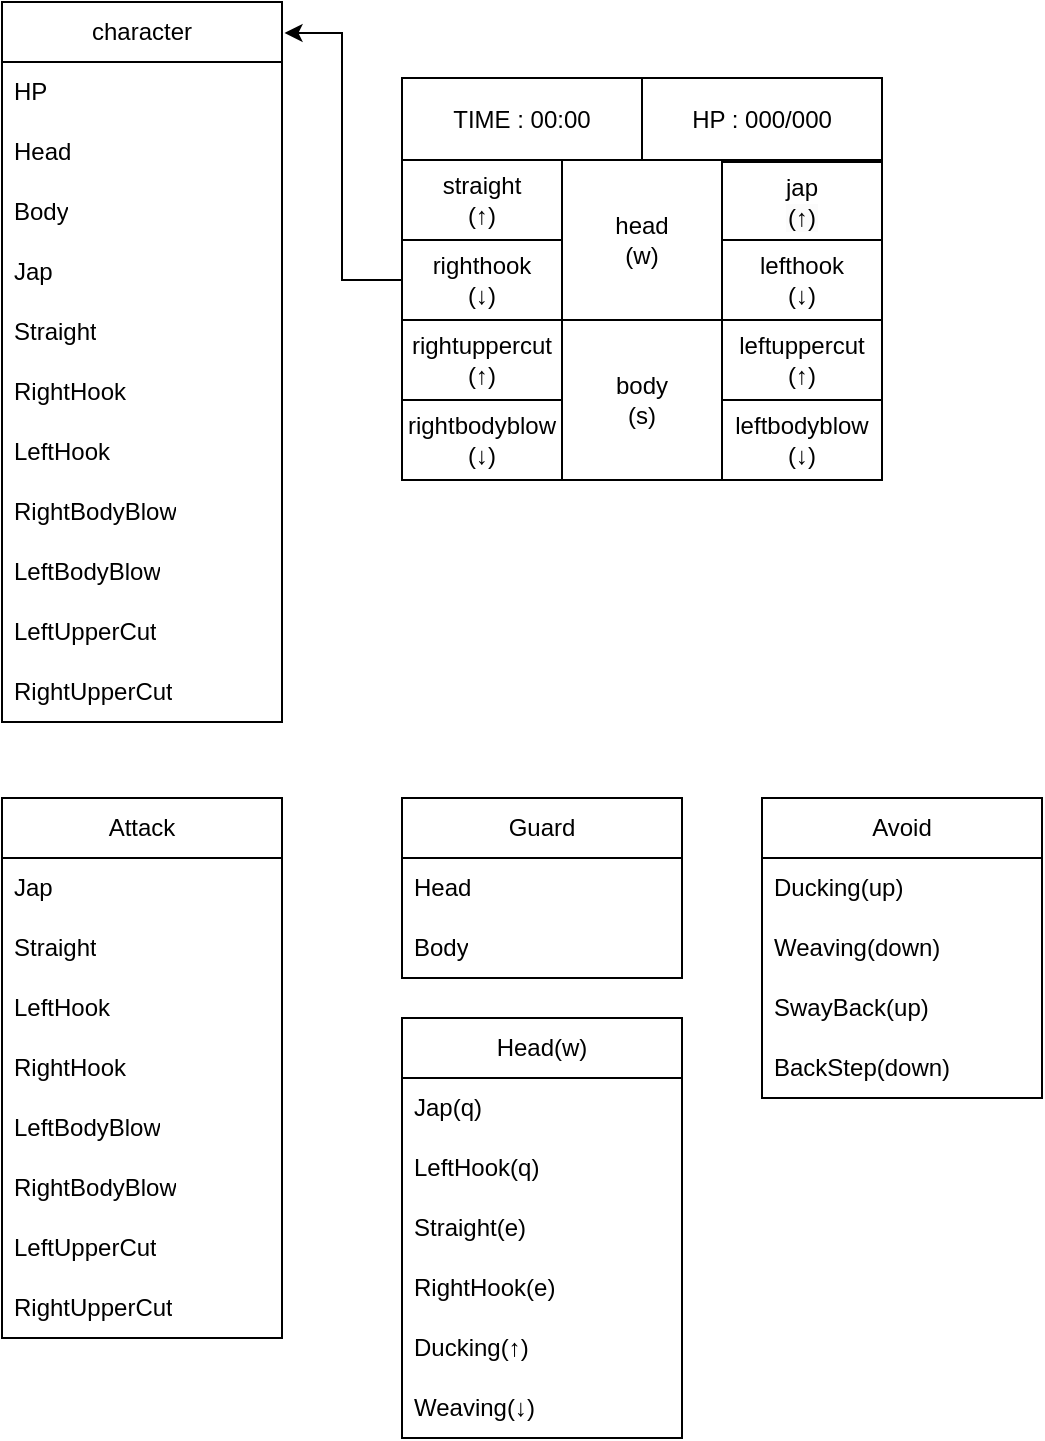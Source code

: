 <mxfile version="24.7.7">
  <diagram name="페이지-1" id="wXJqiaSqQaEmSXFIjcEn">
    <mxGraphModel dx="1050" dy="557" grid="1" gridSize="10" guides="1" tooltips="1" connect="1" arrows="1" fold="1" page="1" pageScale="1" pageWidth="827" pageHeight="1169" math="0" shadow="0">
      <root>
        <mxCell id="0" />
        <mxCell id="1" parent="0" />
        <mxCell id="8F4HeT9pAJKp8JILoCQx-1" value="head&lt;div&gt;(w)&lt;/div&gt;" style="whiteSpace=wrap;html=1;aspect=fixed;" parent="1" vertex="1">
          <mxGeometry x="320" y="161" width="80" height="80" as="geometry" />
        </mxCell>
        <mxCell id="8F4HeT9pAJKp8JILoCQx-10" value="Attack" style="swimlane;fontStyle=0;childLayout=stackLayout;horizontal=1;startSize=30;horizontalStack=0;resizeParent=1;resizeParentMax=0;resizeLast=0;collapsible=1;marginBottom=0;whiteSpace=wrap;html=1;" parent="1" vertex="1">
          <mxGeometry x="40" y="480" width="140" height="270" as="geometry" />
        </mxCell>
        <mxCell id="8F4HeT9pAJKp8JILoCQx-12" value="Jap" style="text;strokeColor=none;fillColor=none;align=left;verticalAlign=middle;spacingLeft=4;spacingRight=4;overflow=hidden;points=[[0,0.5],[1,0.5]];portConstraint=eastwest;rotatable=0;whiteSpace=wrap;html=1;" parent="8F4HeT9pAJKp8JILoCQx-10" vertex="1">
          <mxGeometry y="30" width="140" height="30" as="geometry" />
        </mxCell>
        <mxCell id="8F4HeT9pAJKp8JILoCQx-13" value="Straight" style="text;strokeColor=none;fillColor=none;align=left;verticalAlign=middle;spacingLeft=4;spacingRight=4;overflow=hidden;points=[[0,0.5],[1,0.5]];portConstraint=eastwest;rotatable=0;whiteSpace=wrap;html=1;" parent="8F4HeT9pAJKp8JILoCQx-10" vertex="1">
          <mxGeometry y="60" width="140" height="30" as="geometry" />
        </mxCell>
        <mxCell id="8F4HeT9pAJKp8JILoCQx-14" value="LeftHook" style="text;strokeColor=none;fillColor=none;align=left;verticalAlign=middle;spacingLeft=4;spacingRight=4;overflow=hidden;points=[[0,0.5],[1,0.5]];portConstraint=eastwest;rotatable=0;whiteSpace=wrap;html=1;" parent="8F4HeT9pAJKp8JILoCQx-10" vertex="1">
          <mxGeometry y="90" width="140" height="30" as="geometry" />
        </mxCell>
        <mxCell id="8F4HeT9pAJKp8JILoCQx-15" value="RightHook" style="text;strokeColor=none;fillColor=none;align=left;verticalAlign=middle;spacingLeft=4;spacingRight=4;overflow=hidden;points=[[0,0.5],[1,0.5]];portConstraint=eastwest;rotatable=0;whiteSpace=wrap;html=1;" parent="8F4HeT9pAJKp8JILoCQx-10" vertex="1">
          <mxGeometry y="120" width="140" height="30" as="geometry" />
        </mxCell>
        <mxCell id="8F4HeT9pAJKp8JILoCQx-16" value="LeftBodyBlow" style="text;strokeColor=none;fillColor=none;align=left;verticalAlign=middle;spacingLeft=4;spacingRight=4;overflow=hidden;points=[[0,0.5],[1,0.5]];portConstraint=eastwest;rotatable=0;whiteSpace=wrap;html=1;" parent="8F4HeT9pAJKp8JILoCQx-10" vertex="1">
          <mxGeometry y="150" width="140" height="30" as="geometry" />
        </mxCell>
        <mxCell id="8F4HeT9pAJKp8JILoCQx-17" value="RightBodyBlow" style="text;strokeColor=none;fillColor=none;align=left;verticalAlign=middle;spacingLeft=4;spacingRight=4;overflow=hidden;points=[[0,0.5],[1,0.5]];portConstraint=eastwest;rotatable=0;whiteSpace=wrap;html=1;" parent="8F4HeT9pAJKp8JILoCQx-10" vertex="1">
          <mxGeometry y="180" width="140" height="30" as="geometry" />
        </mxCell>
        <mxCell id="8F4HeT9pAJKp8JILoCQx-26" value="LeftUpperCut" style="text;strokeColor=none;fillColor=none;align=left;verticalAlign=middle;spacingLeft=4;spacingRight=4;overflow=hidden;points=[[0,0.5],[1,0.5]];portConstraint=eastwest;rotatable=0;whiteSpace=wrap;html=1;" parent="8F4HeT9pAJKp8JILoCQx-10" vertex="1">
          <mxGeometry y="210" width="140" height="30" as="geometry" />
        </mxCell>
        <mxCell id="8F4HeT9pAJKp8JILoCQx-27" value="RightUpperCut" style="text;strokeColor=none;fillColor=none;align=left;verticalAlign=middle;spacingLeft=4;spacingRight=4;overflow=hidden;points=[[0,0.5],[1,0.5]];portConstraint=eastwest;rotatable=0;whiteSpace=wrap;html=1;" parent="8F4HeT9pAJKp8JILoCQx-10" vertex="1">
          <mxGeometry y="240" width="140" height="30" as="geometry" />
        </mxCell>
        <mxCell id="8F4HeT9pAJKp8JILoCQx-28" value="Guard" style="swimlane;fontStyle=0;childLayout=stackLayout;horizontal=1;startSize=30;horizontalStack=0;resizeParent=1;resizeParentMax=0;resizeLast=0;collapsible=1;marginBottom=0;whiteSpace=wrap;html=1;" parent="1" vertex="1">
          <mxGeometry x="240" y="480" width="140" height="90" as="geometry" />
        </mxCell>
        <mxCell id="8F4HeT9pAJKp8JILoCQx-33" value="Head" style="text;strokeColor=none;fillColor=none;align=left;verticalAlign=middle;spacingLeft=4;spacingRight=4;overflow=hidden;points=[[0,0.5],[1,0.5]];portConstraint=eastwest;rotatable=0;whiteSpace=wrap;html=1;" parent="8F4HeT9pAJKp8JILoCQx-28" vertex="1">
          <mxGeometry y="30" width="140" height="30" as="geometry" />
        </mxCell>
        <mxCell id="8F4HeT9pAJKp8JILoCQx-30" value="Body" style="text;strokeColor=none;fillColor=none;align=left;verticalAlign=middle;spacingLeft=4;spacingRight=4;overflow=hidden;points=[[0,0.5],[1,0.5]];portConstraint=eastwest;rotatable=0;whiteSpace=wrap;html=1;" parent="8F4HeT9pAJKp8JILoCQx-28" vertex="1">
          <mxGeometry y="60" width="140" height="30" as="geometry" />
        </mxCell>
        <mxCell id="8F4HeT9pAJKp8JILoCQx-32" value="Avoid" style="swimlane;fontStyle=0;childLayout=stackLayout;horizontal=1;startSize=30;horizontalStack=0;resizeParent=1;resizeParentMax=0;resizeLast=0;collapsible=1;marginBottom=0;whiteSpace=wrap;html=1;" parent="1" vertex="1">
          <mxGeometry x="420" y="480" width="140" height="150" as="geometry" />
        </mxCell>
        <mxCell id="8F4HeT9pAJKp8JILoCQx-29" value="Ducking(up)" style="text;strokeColor=none;fillColor=none;align=left;verticalAlign=middle;spacingLeft=4;spacingRight=4;overflow=hidden;points=[[0,0.5],[1,0.5]];portConstraint=eastwest;rotatable=0;whiteSpace=wrap;html=1;" parent="8F4HeT9pAJKp8JILoCQx-32" vertex="1">
          <mxGeometry y="30" width="140" height="30" as="geometry" />
        </mxCell>
        <mxCell id="8F4HeT9pAJKp8JILoCQx-34" value="Weaving(down)" style="text;strokeColor=none;fillColor=none;align=left;verticalAlign=middle;spacingLeft=4;spacingRight=4;overflow=hidden;points=[[0,0.5],[1,0.5]];portConstraint=eastwest;rotatable=0;whiteSpace=wrap;html=1;" parent="8F4HeT9pAJKp8JILoCQx-32" vertex="1">
          <mxGeometry y="60" width="140" height="30" as="geometry" />
        </mxCell>
        <mxCell id="MSdCyOWmZnF5FNdx1q3q-1" value="SwayBack(up)" style="text;strokeColor=none;fillColor=none;align=left;verticalAlign=middle;spacingLeft=4;spacingRight=4;overflow=hidden;points=[[0,0.5],[1,0.5]];portConstraint=eastwest;rotatable=0;whiteSpace=wrap;html=1;" vertex="1" parent="8F4HeT9pAJKp8JILoCQx-32">
          <mxGeometry y="90" width="140" height="30" as="geometry" />
        </mxCell>
        <mxCell id="8F4HeT9pAJKp8JILoCQx-35" value="BackStep(down)" style="text;strokeColor=none;fillColor=none;align=left;verticalAlign=middle;spacingLeft=4;spacingRight=4;overflow=hidden;points=[[0,0.5],[1,0.5]];portConstraint=eastwest;rotatable=0;whiteSpace=wrap;html=1;" parent="8F4HeT9pAJKp8JILoCQx-32" vertex="1">
          <mxGeometry y="120" width="140" height="30" as="geometry" />
        </mxCell>
        <mxCell id="8F4HeT9pAJKp8JILoCQx-38" value="Head(w)" style="swimlane;fontStyle=0;childLayout=stackLayout;horizontal=1;startSize=30;horizontalStack=0;resizeParent=1;resizeParentMax=0;resizeLast=0;collapsible=1;marginBottom=0;whiteSpace=wrap;html=1;" parent="1" vertex="1">
          <mxGeometry x="240" y="590" width="140" height="210" as="geometry" />
        </mxCell>
        <mxCell id="8F4HeT9pAJKp8JILoCQx-39" value="Jap(q)" style="text;strokeColor=none;fillColor=none;align=left;verticalAlign=middle;spacingLeft=4;spacingRight=4;overflow=hidden;points=[[0,0.5],[1,0.5]];portConstraint=eastwest;rotatable=0;whiteSpace=wrap;html=1;" parent="8F4HeT9pAJKp8JILoCQx-38" vertex="1">
          <mxGeometry y="30" width="140" height="30" as="geometry" />
        </mxCell>
        <mxCell id="8F4HeT9pAJKp8JILoCQx-42" value="LeftHook(q)" style="text;strokeColor=none;fillColor=none;align=left;verticalAlign=middle;spacingLeft=4;spacingRight=4;overflow=hidden;points=[[0,0.5],[1,0.5]];portConstraint=eastwest;rotatable=0;whiteSpace=wrap;html=1;" parent="8F4HeT9pAJKp8JILoCQx-38" vertex="1">
          <mxGeometry y="60" width="140" height="30" as="geometry" />
        </mxCell>
        <mxCell id="8F4HeT9pAJKp8JILoCQx-40" value="Straight(e)" style="text;strokeColor=none;fillColor=none;align=left;verticalAlign=middle;spacingLeft=4;spacingRight=4;overflow=hidden;points=[[0,0.5],[1,0.5]];portConstraint=eastwest;rotatable=0;whiteSpace=wrap;html=1;" parent="8F4HeT9pAJKp8JILoCQx-38" vertex="1">
          <mxGeometry y="90" width="140" height="30" as="geometry" />
        </mxCell>
        <mxCell id="8F4HeT9pAJKp8JILoCQx-43" value="RightHook(e)" style="text;strokeColor=none;fillColor=none;align=left;verticalAlign=middle;spacingLeft=4;spacingRight=4;overflow=hidden;points=[[0,0.5],[1,0.5]];portConstraint=eastwest;rotatable=0;whiteSpace=wrap;html=1;" parent="8F4HeT9pAJKp8JILoCQx-38" vertex="1">
          <mxGeometry y="120" width="140" height="30" as="geometry" />
        </mxCell>
        <mxCell id="MSdCyOWmZnF5FNdx1q3q-2" value="Ducking(↑)" style="text;strokeColor=none;fillColor=none;align=left;verticalAlign=middle;spacingLeft=4;spacingRight=4;overflow=hidden;points=[[0,0.5],[1,0.5]];portConstraint=eastwest;rotatable=0;whiteSpace=wrap;html=1;" vertex="1" parent="8F4HeT9pAJKp8JILoCQx-38">
          <mxGeometry y="150" width="140" height="30" as="geometry" />
        </mxCell>
        <mxCell id="MSdCyOWmZnF5FNdx1q3q-3" value="Weaving(↓)" style="text;strokeColor=none;fillColor=none;align=left;verticalAlign=middle;spacingLeft=4;spacingRight=4;overflow=hidden;points=[[0,0.5],[1,0.5]];portConstraint=eastwest;rotatable=0;whiteSpace=wrap;html=1;" vertex="1" parent="8F4HeT9pAJKp8JILoCQx-38">
          <mxGeometry y="180" width="140" height="30" as="geometry" />
        </mxCell>
        <mxCell id="8F4HeT9pAJKp8JILoCQx-44" value="character" style="swimlane;fontStyle=0;childLayout=stackLayout;horizontal=1;startSize=30;horizontalStack=0;resizeParent=1;resizeParentMax=0;resizeLast=0;collapsible=1;marginBottom=0;whiteSpace=wrap;html=1;" parent="1" vertex="1">
          <mxGeometry x="40" y="82" width="140" height="360" as="geometry" />
        </mxCell>
        <mxCell id="MSdCyOWmZnF5FNdx1q3q-27" value="HP" style="text;strokeColor=none;fillColor=none;align=left;verticalAlign=middle;spacingLeft=4;spacingRight=4;overflow=hidden;points=[[0,0.5],[1,0.5]];portConstraint=eastwest;rotatable=0;whiteSpace=wrap;html=1;" vertex="1" parent="8F4HeT9pAJKp8JILoCQx-44">
          <mxGeometry y="30" width="140" height="30" as="geometry" />
        </mxCell>
        <mxCell id="8F4HeT9pAJKp8JILoCQx-45" value="Head" style="text;strokeColor=none;fillColor=none;align=left;verticalAlign=middle;spacingLeft=4;spacingRight=4;overflow=hidden;points=[[0,0.5],[1,0.5]];portConstraint=eastwest;rotatable=0;whiteSpace=wrap;html=1;" parent="8F4HeT9pAJKp8JILoCQx-44" vertex="1">
          <mxGeometry y="60" width="140" height="30" as="geometry" />
        </mxCell>
        <mxCell id="8F4HeT9pAJKp8JILoCQx-46" value="Body" style="text;strokeColor=none;fillColor=none;align=left;verticalAlign=middle;spacingLeft=4;spacingRight=4;overflow=hidden;points=[[0,0.5],[1,0.5]];portConstraint=eastwest;rotatable=0;whiteSpace=wrap;html=1;" parent="8F4HeT9pAJKp8JILoCQx-44" vertex="1">
          <mxGeometry y="90" width="140" height="30" as="geometry" />
        </mxCell>
        <mxCell id="8F4HeT9pAJKp8JILoCQx-48" value="Jap" style="text;strokeColor=none;fillColor=none;align=left;verticalAlign=middle;spacingLeft=4;spacingRight=4;overflow=hidden;points=[[0,0.5],[1,0.5]];portConstraint=eastwest;rotatable=0;whiteSpace=wrap;html=1;" parent="8F4HeT9pAJKp8JILoCQx-44" vertex="1">
          <mxGeometry y="120" width="140" height="30" as="geometry" />
        </mxCell>
        <mxCell id="8F4HeT9pAJKp8JILoCQx-47" value="Straight" style="text;strokeColor=none;fillColor=none;align=left;verticalAlign=middle;spacingLeft=4;spacingRight=4;overflow=hidden;points=[[0,0.5],[1,0.5]];portConstraint=eastwest;rotatable=0;whiteSpace=wrap;html=1;" parent="8F4HeT9pAJKp8JILoCQx-44" vertex="1">
          <mxGeometry y="150" width="140" height="30" as="geometry" />
        </mxCell>
        <mxCell id="8F4HeT9pAJKp8JILoCQx-50" value="RightHook" style="text;strokeColor=none;fillColor=none;align=left;verticalAlign=middle;spacingLeft=4;spacingRight=4;overflow=hidden;points=[[0,0.5],[1,0.5]];portConstraint=eastwest;rotatable=0;whiteSpace=wrap;html=1;" parent="8F4HeT9pAJKp8JILoCQx-44" vertex="1">
          <mxGeometry y="180" width="140" height="30" as="geometry" />
        </mxCell>
        <mxCell id="8F4HeT9pAJKp8JILoCQx-49" value="LeftHook" style="text;strokeColor=none;fillColor=none;align=left;verticalAlign=middle;spacingLeft=4;spacingRight=4;overflow=hidden;points=[[0,0.5],[1,0.5]];portConstraint=eastwest;rotatable=0;whiteSpace=wrap;html=1;" parent="8F4HeT9pAJKp8JILoCQx-44" vertex="1">
          <mxGeometry y="210" width="140" height="30" as="geometry" />
        </mxCell>
        <mxCell id="8F4HeT9pAJKp8JILoCQx-52" value="RightBodyBlow" style="text;strokeColor=none;fillColor=none;align=left;verticalAlign=middle;spacingLeft=4;spacingRight=4;overflow=hidden;points=[[0,0.5],[1,0.5]];portConstraint=eastwest;rotatable=0;whiteSpace=wrap;html=1;" parent="8F4HeT9pAJKp8JILoCQx-44" vertex="1">
          <mxGeometry y="240" width="140" height="30" as="geometry" />
        </mxCell>
        <mxCell id="8F4HeT9pAJKp8JILoCQx-51" value="LeftBodyBlow" style="text;strokeColor=none;fillColor=none;align=left;verticalAlign=middle;spacingLeft=4;spacingRight=4;overflow=hidden;points=[[0,0.5],[1,0.5]];portConstraint=eastwest;rotatable=0;whiteSpace=wrap;html=1;" parent="8F4HeT9pAJKp8JILoCQx-44" vertex="1">
          <mxGeometry y="270" width="140" height="30" as="geometry" />
        </mxCell>
        <mxCell id="MSdCyOWmZnF5FNdx1q3q-21" value="LeftUpperCut" style="text;strokeColor=none;fillColor=none;align=left;verticalAlign=middle;spacingLeft=4;spacingRight=4;overflow=hidden;points=[[0,0.5],[1,0.5]];portConstraint=eastwest;rotatable=0;whiteSpace=wrap;html=1;" vertex="1" parent="8F4HeT9pAJKp8JILoCQx-44">
          <mxGeometry y="300" width="140" height="30" as="geometry" />
        </mxCell>
        <mxCell id="MSdCyOWmZnF5FNdx1q3q-22" value="RightUpperCut" style="text;strokeColor=none;fillColor=none;align=left;verticalAlign=middle;spacingLeft=4;spacingRight=4;overflow=hidden;points=[[0,0.5],[1,0.5]];portConstraint=eastwest;rotatable=0;whiteSpace=wrap;html=1;" vertex="1" parent="8F4HeT9pAJKp8JILoCQx-44">
          <mxGeometry y="330" width="140" height="30" as="geometry" />
        </mxCell>
        <mxCell id="MSdCyOWmZnF5FNdx1q3q-7" value="body&lt;div&gt;(s)&lt;/div&gt;" style="whiteSpace=wrap;html=1;aspect=fixed;" vertex="1" parent="1">
          <mxGeometry x="320" y="241" width="80" height="80" as="geometry" />
        </mxCell>
        <mxCell id="MSdCyOWmZnF5FNdx1q3q-9" value="straight&lt;div&gt;(↑)&lt;/div&gt;" style="rounded=0;whiteSpace=wrap;html=1;" vertex="1" parent="1">
          <mxGeometry x="240" y="161" width="80" height="40" as="geometry" />
        </mxCell>
        <mxCell id="MSdCyOWmZnF5FNdx1q3q-10" value="jap&lt;div&gt;&lt;div style=&quot;forced-color-adjust: none; color: rgb(0, 0, 0); font-family: Helvetica; font-size: 12px; font-style: normal; font-variant-ligatures: normal; font-variant-caps: normal; font-weight: 400; letter-spacing: normal; orphans: 2; text-align: center; text-indent: 0px; text-transform: none; widows: 2; word-spacing: 0px; -webkit-text-stroke-width: 0px; white-space: normal; background-color: rgb(251, 251, 251); text-decoration-thickness: initial; text-decoration-style: initial; text-decoration-color: initial;&quot;&gt;(↑)&lt;/div&gt;&lt;/div&gt;" style="rounded=0;whiteSpace=wrap;html=1;" vertex="1" parent="1">
          <mxGeometry x="400" y="162" width="80" height="40" as="geometry" />
        </mxCell>
        <mxCell id="MSdCyOWmZnF5FNdx1q3q-11" value="righthook&lt;div&gt;(&lt;span style=&quot;background-color: initial;&quot;&gt;↓&lt;/span&gt;&lt;span style=&quot;background-color: initial;&quot;&gt;)&lt;/span&gt;&lt;/div&gt;" style="rounded=0;whiteSpace=wrap;html=1;" vertex="1" parent="1">
          <mxGeometry x="240" y="201" width="80" height="40" as="geometry" />
        </mxCell>
        <mxCell id="MSdCyOWmZnF5FNdx1q3q-12" value="lefthook&lt;div&gt;(↓)&lt;/div&gt;" style="rounded=0;whiteSpace=wrap;html=1;" vertex="1" parent="1">
          <mxGeometry x="400" y="201" width="80" height="40" as="geometry" />
        </mxCell>
        <mxCell id="MSdCyOWmZnF5FNdx1q3q-13" value="rightuppercut&lt;div&gt;(↑)&lt;/div&gt;" style="rounded=0;whiteSpace=wrap;html=1;" vertex="1" parent="1">
          <mxGeometry x="240" y="241" width="80" height="40" as="geometry" />
        </mxCell>
        <mxCell id="MSdCyOWmZnF5FNdx1q3q-14" value="rightbodyblow&lt;div&gt;(↓)&lt;/div&gt;" style="rounded=0;whiteSpace=wrap;html=1;" vertex="1" parent="1">
          <mxGeometry x="240" y="281" width="80" height="40" as="geometry" />
        </mxCell>
        <mxCell id="MSdCyOWmZnF5FNdx1q3q-17" value="leftuppercut&lt;div&gt;(↑)&lt;/div&gt;" style="rounded=0;whiteSpace=wrap;html=1;" vertex="1" parent="1">
          <mxGeometry x="400" y="241" width="80" height="40" as="geometry" />
        </mxCell>
        <mxCell id="MSdCyOWmZnF5FNdx1q3q-18" value="leftbodyblow&lt;div&gt;(↓)&lt;/div&gt;" style="rounded=0;whiteSpace=wrap;html=1;" vertex="1" parent="1">
          <mxGeometry x="400" y="281" width="80" height="40" as="geometry" />
        </mxCell>
        <mxCell id="MSdCyOWmZnF5FNdx1q3q-23" value="TIME : 00:00" style="rounded=0;whiteSpace=wrap;html=1;" vertex="1" parent="1">
          <mxGeometry x="240" y="120" width="120" height="41" as="geometry" />
        </mxCell>
        <mxCell id="MSdCyOWmZnF5FNdx1q3q-25" value="HP : 000/000" style="rounded=0;whiteSpace=wrap;html=1;" vertex="1" parent="1">
          <mxGeometry x="360" y="120" width="120" height="41" as="geometry" />
        </mxCell>
        <mxCell id="MSdCyOWmZnF5FNdx1q3q-26" style="edgeStyle=orthogonalEdgeStyle;rounded=0;orthogonalLoop=1;jettySize=auto;html=1;exitX=0;exitY=0.5;exitDx=0;exitDy=0;entryX=1.009;entryY=0.043;entryDx=0;entryDy=0;entryPerimeter=0;" edge="1" parent="1" source="MSdCyOWmZnF5FNdx1q3q-11" target="8F4HeT9pAJKp8JILoCQx-44">
          <mxGeometry relative="1" as="geometry" />
        </mxCell>
      </root>
    </mxGraphModel>
  </diagram>
</mxfile>

